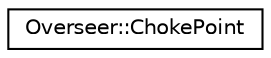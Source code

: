 digraph "Graphical Class Hierarchy"
{
  edge [fontname="Helvetica",fontsize="10",labelfontname="Helvetica",labelfontsize="10"];
  node [fontname="Helvetica",fontsize="10",shape=record];
  rankdir="LR";
  Node1 [label="Overseer::ChokePoint",height=0.2,width=0.4,color="black", fillcolor="white", style="filled",URL="$classOverseer_1_1ChokePoint.html",tooltip="Class that is used as a chokepoint container with size and positioning on the map. "];
}
